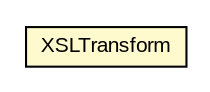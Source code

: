 #!/usr/local/bin/dot
#
# Class diagram 
# Generated by UMLGraph version R5_6 (http://www.umlgraph.org/)
#

digraph G {
	edge [fontname="arial",fontsize=10,labelfontname="arial",labelfontsize=10];
	node [fontname="arial",fontsize=10,shape=plaintext];
	nodesep=0.25;
	ranksep=0.5;
	// xml.third_party.jdom.xstl.XSLTransform
	c26952 [label=<<table title="xml.third_party.jdom.xstl.XSLTransform" border="0" cellborder="1" cellspacing="0" cellpadding="2" port="p" bgcolor="lemonChiffon" href="./XSLTransform.html">
		<tr><td><table border="0" cellspacing="0" cellpadding="1">
<tr><td align="center" balign="center"> XSLTransform </td></tr>
		</table></td></tr>
		</table>>, URL="./XSLTransform.html", fontname="arial", fontcolor="black", fontsize=10.0];
}

